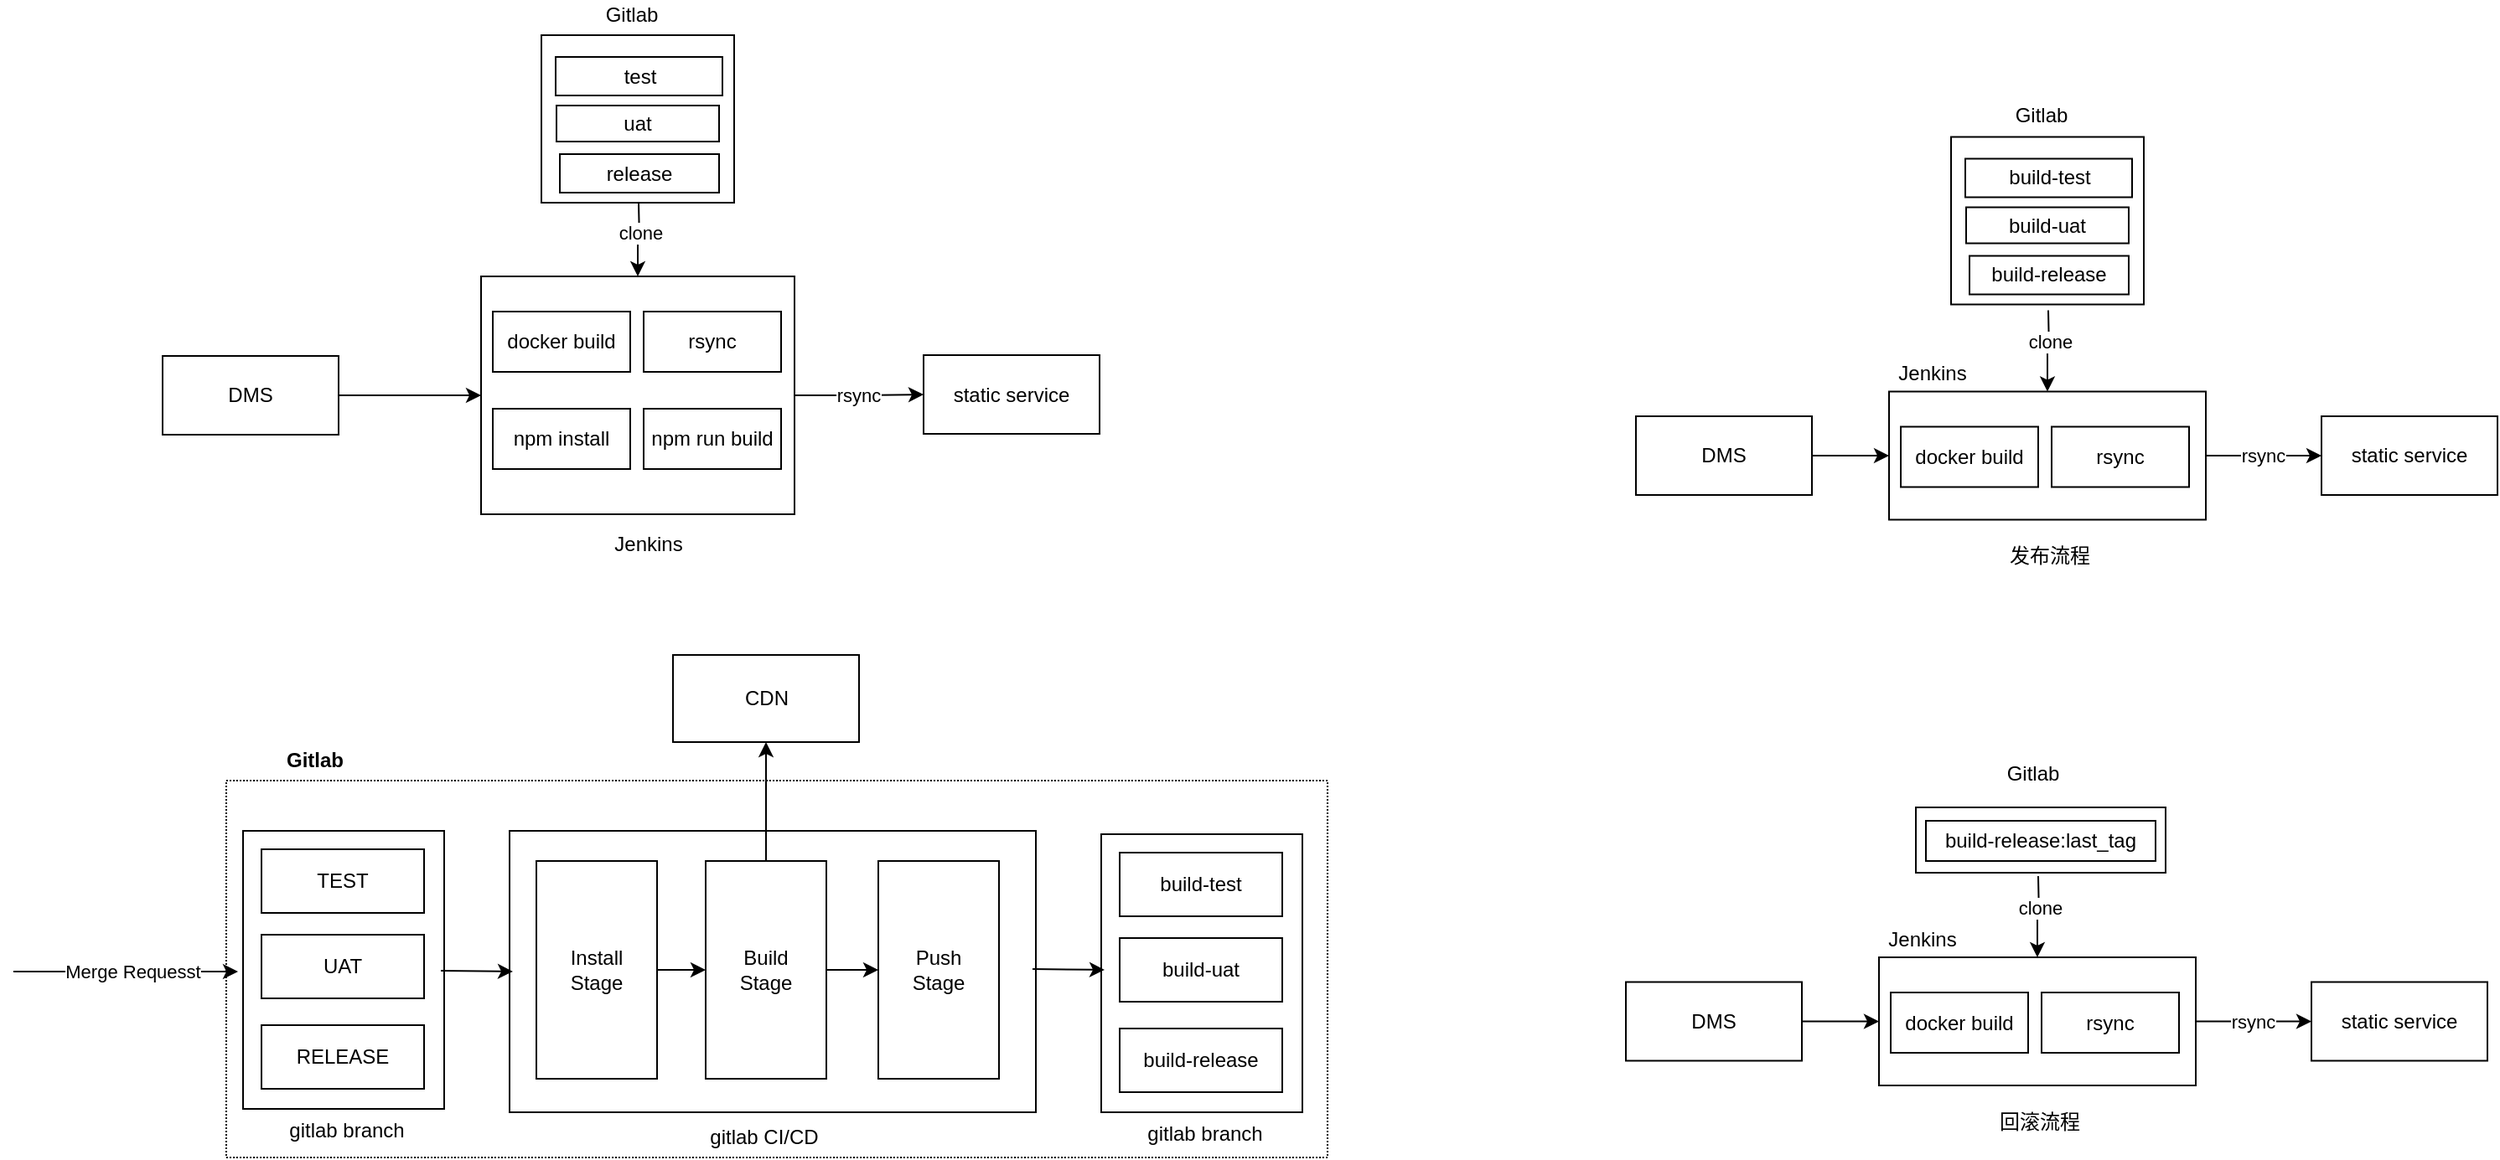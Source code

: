 <mxfile version="17.4.5" type="github">
  <diagram id="nZpZFtQKDFHWcYhi3r__" name="Page-1">
    <mxGraphModel dx="1168" dy="771" grid="0" gridSize="10" guides="1" tooltips="1" connect="1" arrows="1" fold="1" page="1" pageScale="1" pageWidth="3300" pageHeight="4681" math="0" shadow="0">
      <root>
        <mxCell id="0" />
        <mxCell id="1" parent="0" />
        <mxCell id="NL8p04oursLtepBf-e9--42" value="" style="rounded=0;whiteSpace=wrap;html=1;dashed=1;dashPattern=1 1;" vertex="1" parent="1">
          <mxGeometry x="211" y="479" width="657" height="225" as="geometry" />
        </mxCell>
        <mxCell id="NL8p04oursLtepBf-e9--30" value="" style="rounded=0;whiteSpace=wrap;html=1;" vertex="1" parent="1">
          <mxGeometry x="221" y="509" width="120" height="166" as="geometry" />
        </mxCell>
        <mxCell id="NL8p04oursLtepBf-e9--12" value="" style="edgeStyle=orthogonalEdgeStyle;rounded=0;orthogonalLoop=1;jettySize=auto;html=1;" edge="1" parent="1" target="NL8p04oursLtepBf-e9--5">
          <mxGeometry relative="1" as="geometry">
            <mxPoint x="457" y="134" as="sourcePoint" />
          </mxGeometry>
        </mxCell>
        <mxCell id="NL8p04oursLtepBf-e9--13" value="clone" style="edgeLabel;html=1;align=center;verticalAlign=middle;resizable=0;points=[];" vertex="1" connectable="0" parent="NL8p04oursLtepBf-e9--12">
          <mxGeometry x="-0.227" relative="1" as="geometry">
            <mxPoint as="offset" />
          </mxGeometry>
        </mxCell>
        <mxCell id="NL8p04oursLtepBf-e9--7" value="" style="edgeStyle=orthogonalEdgeStyle;rounded=0;orthogonalLoop=1;jettySize=auto;html=1;" edge="1" parent="1" source="NL8p04oursLtepBf-e9--4" target="NL8p04oursLtepBf-e9--5">
          <mxGeometry relative="1" as="geometry" />
        </mxCell>
        <mxCell id="NL8p04oursLtepBf-e9--4" value="DMS" style="rounded=0;whiteSpace=wrap;html=1;" vertex="1" parent="1">
          <mxGeometry x="173" y="225.5" width="105" height="47" as="geometry" />
        </mxCell>
        <mxCell id="NL8p04oursLtepBf-e9--9" value="" style="edgeStyle=orthogonalEdgeStyle;rounded=0;orthogonalLoop=1;jettySize=auto;html=1;" edge="1" parent="1" source="NL8p04oursLtepBf-e9--5" target="NL8p04oursLtepBf-e9--8">
          <mxGeometry relative="1" as="geometry" />
        </mxCell>
        <mxCell id="NL8p04oursLtepBf-e9--10" value="rsync" style="edgeLabel;html=1;align=center;verticalAlign=middle;resizable=0;points=[];" vertex="1" connectable="0" parent="NL8p04oursLtepBf-e9--9">
          <mxGeometry x="-0.014" relative="1" as="geometry">
            <mxPoint as="offset" />
          </mxGeometry>
        </mxCell>
        <mxCell id="NL8p04oursLtepBf-e9--5" value="" style="rounded=0;whiteSpace=wrap;html=1;" vertex="1" parent="1">
          <mxGeometry x="363" y="178" width="187" height="142" as="geometry" />
        </mxCell>
        <mxCell id="NL8p04oursLtepBf-e9--8" value="static service" style="rounded=0;whiteSpace=wrap;html=1;" vertex="1" parent="1">
          <mxGeometry x="627" y="225" width="105" height="47" as="geometry" />
        </mxCell>
        <mxCell id="NL8p04oursLtepBf-e9--14" value="docker build" style="rounded=0;whiteSpace=wrap;html=1;" vertex="1" parent="1">
          <mxGeometry x="370" y="199" width="82" height="36" as="geometry" />
        </mxCell>
        <mxCell id="NL8p04oursLtepBf-e9--15" value="npm install" style="rounded=0;whiteSpace=wrap;html=1;" vertex="1" parent="1">
          <mxGeometry x="370" y="257" width="82" height="36" as="geometry" />
        </mxCell>
        <mxCell id="NL8p04oursLtepBf-e9--16" value="npm run build" style="rounded=0;whiteSpace=wrap;html=1;" vertex="1" parent="1">
          <mxGeometry x="460" y="257" width="82" height="36" as="geometry" />
        </mxCell>
        <mxCell id="NL8p04oursLtepBf-e9--17" value="rsync" style="rounded=0;whiteSpace=wrap;html=1;" vertex="1" parent="1">
          <mxGeometry x="460" y="199" width="82" height="36" as="geometry" />
        </mxCell>
        <mxCell id="NL8p04oursLtepBf-e9--22" value="Jenkins" style="text;html=1;strokeColor=none;fillColor=none;align=center;verticalAlign=middle;whiteSpace=wrap;rounded=0;" vertex="1" parent="1">
          <mxGeometry x="433" y="323" width="60" height="30" as="geometry" />
        </mxCell>
        <mxCell id="NL8p04oursLtepBf-e9--23" value="" style="endArrow=classic;html=1;rounded=0;" edge="1" parent="1">
          <mxGeometry width="50" height="50" relative="1" as="geometry">
            <mxPoint x="84" y="593" as="sourcePoint" />
            <mxPoint x="218" y="593.027" as="targetPoint" />
          </mxGeometry>
        </mxCell>
        <mxCell id="NL8p04oursLtepBf-e9--32" value="Merge Requesst" style="edgeLabel;html=1;align=center;verticalAlign=middle;resizable=0;points=[];" vertex="1" connectable="0" parent="NL8p04oursLtepBf-e9--23">
          <mxGeometry x="0.05" relative="1" as="geometry">
            <mxPoint as="offset" />
          </mxGeometry>
        </mxCell>
        <mxCell id="NL8p04oursLtepBf-e9--27" value="TEST" style="rounded=0;whiteSpace=wrap;html=1;" vertex="1" parent="1">
          <mxGeometry x="232" y="520" width="97" height="38" as="geometry" />
        </mxCell>
        <mxCell id="NL8p04oursLtepBf-e9--28" value="UAT" style="rounded=0;whiteSpace=wrap;html=1;" vertex="1" parent="1">
          <mxGeometry x="232" y="571" width="97" height="38" as="geometry" />
        </mxCell>
        <mxCell id="NL8p04oursLtepBf-e9--29" value="RELEASE" style="rounded=0;whiteSpace=wrap;html=1;" vertex="1" parent="1">
          <mxGeometry x="232" y="625" width="97" height="38" as="geometry" />
        </mxCell>
        <mxCell id="NL8p04oursLtepBf-e9--33" value="" style="rounded=0;whiteSpace=wrap;html=1;" vertex="1" parent="1">
          <mxGeometry x="380" y="509" width="314" height="168" as="geometry" />
        </mxCell>
        <mxCell id="NL8p04oursLtepBf-e9--45" value="" style="edgeStyle=orthogonalEdgeStyle;rounded=0;orthogonalLoop=1;jettySize=auto;html=1;" edge="1" parent="1" source="NL8p04oursLtepBf-e9--34" target="NL8p04oursLtepBf-e9--35">
          <mxGeometry relative="1" as="geometry" />
        </mxCell>
        <mxCell id="NL8p04oursLtepBf-e9--34" value="Install&lt;br&gt;Stage" style="rounded=0;whiteSpace=wrap;html=1;" vertex="1" parent="1">
          <mxGeometry x="396" y="527" width="72" height="130" as="geometry" />
        </mxCell>
        <mxCell id="NL8p04oursLtepBf-e9--44" value="" style="edgeStyle=orthogonalEdgeStyle;rounded=0;orthogonalLoop=1;jettySize=auto;html=1;" edge="1" parent="1" source="NL8p04oursLtepBf-e9--35" target="NL8p04oursLtepBf-e9--41">
          <mxGeometry relative="1" as="geometry" />
        </mxCell>
        <mxCell id="NL8p04oursLtepBf-e9--46" value="" style="edgeStyle=orthogonalEdgeStyle;rounded=0;orthogonalLoop=1;jettySize=auto;html=1;" edge="1" parent="1" source="NL8p04oursLtepBf-e9--35" target="NL8p04oursLtepBf-e9--36">
          <mxGeometry relative="1" as="geometry" />
        </mxCell>
        <mxCell id="NL8p04oursLtepBf-e9--35" value="Build&lt;br&gt;Stage" style="rounded=0;whiteSpace=wrap;html=1;" vertex="1" parent="1">
          <mxGeometry x="497" y="527" width="72" height="130" as="geometry" />
        </mxCell>
        <mxCell id="NL8p04oursLtepBf-e9--36" value="Push&lt;br&gt;Stage" style="rounded=0;whiteSpace=wrap;html=1;" vertex="1" parent="1">
          <mxGeometry x="600" y="527" width="72" height="130" as="geometry" />
        </mxCell>
        <mxCell id="NL8p04oursLtepBf-e9--37" value="" style="rounded=0;whiteSpace=wrap;html=1;" vertex="1" parent="1">
          <mxGeometry x="733" y="511" width="120" height="166" as="geometry" />
        </mxCell>
        <mxCell id="NL8p04oursLtepBf-e9--38" value="build-test" style="rounded=0;whiteSpace=wrap;html=1;" vertex="1" parent="1">
          <mxGeometry x="744" y="522" width="97" height="38" as="geometry" />
        </mxCell>
        <mxCell id="NL8p04oursLtepBf-e9--39" value="build-uat" style="rounded=0;whiteSpace=wrap;html=1;" vertex="1" parent="1">
          <mxGeometry x="744" y="573" width="97" height="38" as="geometry" />
        </mxCell>
        <mxCell id="NL8p04oursLtepBf-e9--40" value="build-release" style="rounded=0;whiteSpace=wrap;html=1;" vertex="1" parent="1">
          <mxGeometry x="744" y="627" width="97" height="38" as="geometry" />
        </mxCell>
        <mxCell id="NL8p04oursLtepBf-e9--41" value="CDN" style="rounded=0;whiteSpace=wrap;html=1;" vertex="1" parent="1">
          <mxGeometry x="477.5" y="404" width="111" height="52" as="geometry" />
        </mxCell>
        <mxCell id="NL8p04oursLtepBf-e9--49" value="" style="endArrow=classic;html=1;rounded=0;" edge="1" parent="1">
          <mxGeometry width="50" height="50" relative="1" as="geometry">
            <mxPoint x="339" y="592.5" as="sourcePoint" />
            <mxPoint x="382" y="593" as="targetPoint" />
          </mxGeometry>
        </mxCell>
        <mxCell id="NL8p04oursLtepBf-e9--50" value="" style="endArrow=classic;html=1;rounded=0;" edge="1" parent="1">
          <mxGeometry width="50" height="50" relative="1" as="geometry">
            <mxPoint x="692" y="591.5" as="sourcePoint" />
            <mxPoint x="735" y="592" as="targetPoint" />
          </mxGeometry>
        </mxCell>
        <mxCell id="NL8p04oursLtepBf-e9--51" value="gitlab CI/CD" style="text;html=1;strokeColor=none;fillColor=none;align=center;verticalAlign=middle;whiteSpace=wrap;rounded=0;dashed=1;dashPattern=1 1;" vertex="1" parent="1">
          <mxGeometry x="481" y="683" width="102" height="17" as="geometry" />
        </mxCell>
        <mxCell id="NL8p04oursLtepBf-e9--52" value="gitlab branch" style="text;html=1;strokeColor=none;fillColor=none;align=center;verticalAlign=middle;whiteSpace=wrap;rounded=0;dashed=1;dashPattern=1 1;" vertex="1" parent="1">
          <mxGeometry x="232" y="679" width="102" height="17" as="geometry" />
        </mxCell>
        <mxCell id="NL8p04oursLtepBf-e9--53" value="gitlab branch" style="text;html=1;strokeColor=none;fillColor=none;align=center;verticalAlign=middle;whiteSpace=wrap;rounded=0;dashed=1;dashPattern=1 1;" vertex="1" parent="1">
          <mxGeometry x="744" y="681" width="102" height="17" as="geometry" />
        </mxCell>
        <mxCell id="NL8p04oursLtepBf-e9--54" value="&lt;b&gt;Gitlab&lt;/b&gt;" style="text;html=1;strokeColor=none;fillColor=none;align=center;verticalAlign=middle;whiteSpace=wrap;rounded=0;dashed=1;dashPattern=1 1;" vertex="1" parent="1">
          <mxGeometry x="213" y="458" width="102" height="17" as="geometry" />
        </mxCell>
        <mxCell id="NL8p04oursLtepBf-e9--56" value="" style="rounded=0;whiteSpace=wrap;html=1;" vertex="1" parent="1">
          <mxGeometry x="1240" y="94.75" width="115" height="100" as="geometry" />
        </mxCell>
        <mxCell id="NL8p04oursLtepBf-e9--57" value="build-test" style="rounded=0;whiteSpace=wrap;html=1;" vertex="1" parent="1">
          <mxGeometry x="1248.5" y="107.75" width="99.5" height="23" as="geometry" />
        </mxCell>
        <mxCell id="NL8p04oursLtepBf-e9--58" value="build-uat" style="rounded=0;whiteSpace=wrap;html=1;" vertex="1" parent="1">
          <mxGeometry x="1249" y="136.75" width="97" height="21.5" as="geometry" />
        </mxCell>
        <mxCell id="NL8p04oursLtepBf-e9--59" value="build-release" style="rounded=0;whiteSpace=wrap;html=1;" vertex="1" parent="1">
          <mxGeometry x="1251" y="165.75" width="95" height="23" as="geometry" />
        </mxCell>
        <mxCell id="NL8p04oursLtepBf-e9--60" value="Gitlab" style="text;html=1;strokeColor=none;fillColor=none;align=center;verticalAlign=middle;whiteSpace=wrap;rounded=0;dashed=1;dashPattern=1 1;" vertex="1" parent="1">
          <mxGeometry x="1242.5" y="73.75" width="102" height="17" as="geometry" />
        </mxCell>
        <mxCell id="NL8p04oursLtepBf-e9--62" value="" style="edgeStyle=orthogonalEdgeStyle;rounded=0;orthogonalLoop=1;jettySize=auto;html=1;" edge="1" parent="1" target="NL8p04oursLtepBf-e9--69">
          <mxGeometry relative="1" as="geometry">
            <mxPoint x="1298" y="198.25" as="sourcePoint" />
          </mxGeometry>
        </mxCell>
        <mxCell id="NL8p04oursLtepBf-e9--63" value="clone" style="edgeLabel;html=1;align=center;verticalAlign=middle;resizable=0;points=[];" vertex="1" connectable="0" parent="NL8p04oursLtepBf-e9--62">
          <mxGeometry x="-0.227" relative="1" as="geometry">
            <mxPoint as="offset" />
          </mxGeometry>
        </mxCell>
        <mxCell id="NL8p04oursLtepBf-e9--65" value="" style="edgeStyle=orthogonalEdgeStyle;rounded=0;orthogonalLoop=1;jettySize=auto;html=1;" edge="1" parent="1" source="NL8p04oursLtepBf-e9--66" target="NL8p04oursLtepBf-e9--69">
          <mxGeometry relative="1" as="geometry" />
        </mxCell>
        <mxCell id="NL8p04oursLtepBf-e9--66" value="DMS" style="rounded=0;whiteSpace=wrap;html=1;" vertex="1" parent="1">
          <mxGeometry x="1052" y="261.5" width="105" height="47" as="geometry" />
        </mxCell>
        <mxCell id="NL8p04oursLtepBf-e9--67" value="" style="edgeStyle=orthogonalEdgeStyle;rounded=0;orthogonalLoop=1;jettySize=auto;html=1;" edge="1" parent="1" source="NL8p04oursLtepBf-e9--69" target="NL8p04oursLtepBf-e9--70">
          <mxGeometry relative="1" as="geometry" />
        </mxCell>
        <mxCell id="NL8p04oursLtepBf-e9--68" value="rsync" style="edgeLabel;html=1;align=center;verticalAlign=middle;resizable=0;points=[];" vertex="1" connectable="0" parent="NL8p04oursLtepBf-e9--67">
          <mxGeometry x="-0.014" relative="1" as="geometry">
            <mxPoint as="offset" />
          </mxGeometry>
        </mxCell>
        <mxCell id="NL8p04oursLtepBf-e9--69" value="" style="rounded=0;whiteSpace=wrap;html=1;" vertex="1" parent="1">
          <mxGeometry x="1203" y="246.75" width="189" height="76.5" as="geometry" />
        </mxCell>
        <mxCell id="NL8p04oursLtepBf-e9--70" value="static service" style="rounded=0;whiteSpace=wrap;html=1;" vertex="1" parent="1">
          <mxGeometry x="1461" y="261.5" width="105" height="47" as="geometry" />
        </mxCell>
        <mxCell id="NL8p04oursLtepBf-e9--71" value="docker build" style="rounded=0;whiteSpace=wrap;html=1;" vertex="1" parent="1">
          <mxGeometry x="1210" y="267.75" width="82" height="36" as="geometry" />
        </mxCell>
        <mxCell id="NL8p04oursLtepBf-e9--74" value="rsync" style="rounded=0;whiteSpace=wrap;html=1;" vertex="1" parent="1">
          <mxGeometry x="1300" y="267.75" width="82" height="36" as="geometry" />
        </mxCell>
        <mxCell id="NL8p04oursLtepBf-e9--75" value="Jenkins" style="text;html=1;strokeColor=none;fillColor=none;align=center;verticalAlign=middle;whiteSpace=wrap;rounded=0;" vertex="1" parent="1">
          <mxGeometry x="1199" y="221.25" width="60" height="30" as="geometry" />
        </mxCell>
        <mxCell id="NL8p04oursLtepBf-e9--78" value="发布流程" style="text;html=1;strokeColor=none;fillColor=none;align=center;verticalAlign=middle;whiteSpace=wrap;rounded=0;" vertex="1" parent="1">
          <mxGeometry x="1268.5" y="330.25" width="60" height="30" as="geometry" />
        </mxCell>
        <mxCell id="NL8p04oursLtepBf-e9--79" value="" style="rounded=0;whiteSpace=wrap;html=1;" vertex="1" parent="1">
          <mxGeometry x="399" y="34" width="115" height="100" as="geometry" />
        </mxCell>
        <mxCell id="NL8p04oursLtepBf-e9--80" value="test" style="rounded=0;whiteSpace=wrap;html=1;" vertex="1" parent="1">
          <mxGeometry x="407.5" y="47" width="99.5" height="23" as="geometry" />
        </mxCell>
        <mxCell id="NL8p04oursLtepBf-e9--81" value="uat" style="rounded=0;whiteSpace=wrap;html=1;" vertex="1" parent="1">
          <mxGeometry x="408" y="76" width="97" height="21.5" as="geometry" />
        </mxCell>
        <mxCell id="NL8p04oursLtepBf-e9--82" value="release" style="rounded=0;whiteSpace=wrap;html=1;" vertex="1" parent="1">
          <mxGeometry x="410" y="105" width="95" height="23" as="geometry" />
        </mxCell>
        <mxCell id="NL8p04oursLtepBf-e9--83" value="Gitlab" style="text;html=1;strokeColor=none;fillColor=none;align=center;verticalAlign=middle;whiteSpace=wrap;rounded=0;dashed=1;dashPattern=1 1;" vertex="1" parent="1">
          <mxGeometry x="401.5" y="13" width="102" height="17" as="geometry" />
        </mxCell>
        <mxCell id="NL8p04oursLtepBf-e9--84" value="" style="rounded=0;whiteSpace=wrap;html=1;" vertex="1" parent="1">
          <mxGeometry x="1219" y="495" width="149" height="39" as="geometry" />
        </mxCell>
        <mxCell id="NL8p04oursLtepBf-e9--87" value="build-release:last_tag" style="rounded=0;whiteSpace=wrap;html=1;" vertex="1" parent="1">
          <mxGeometry x="1225" y="503" width="137" height="24" as="geometry" />
        </mxCell>
        <mxCell id="NL8p04oursLtepBf-e9--88" value="Gitlab" style="text;html=1;strokeColor=none;fillColor=none;align=center;verticalAlign=middle;whiteSpace=wrap;rounded=0;dashed=1;dashPattern=1 1;" vertex="1" parent="1">
          <mxGeometry x="1238" y="466" width="102" height="17" as="geometry" />
        </mxCell>
        <mxCell id="NL8p04oursLtepBf-e9--89" value="" style="edgeStyle=orthogonalEdgeStyle;rounded=0;orthogonalLoop=1;jettySize=auto;html=1;" edge="1" parent="1" target="NL8p04oursLtepBf-e9--95">
          <mxGeometry relative="1" as="geometry">
            <mxPoint x="1292" y="536" as="sourcePoint" />
          </mxGeometry>
        </mxCell>
        <mxCell id="NL8p04oursLtepBf-e9--90" value="clone" style="edgeLabel;html=1;align=center;verticalAlign=middle;resizable=0;points=[];" vertex="1" connectable="0" parent="NL8p04oursLtepBf-e9--89">
          <mxGeometry x="-0.227" relative="1" as="geometry">
            <mxPoint as="offset" />
          </mxGeometry>
        </mxCell>
        <mxCell id="NL8p04oursLtepBf-e9--91" value="" style="edgeStyle=orthogonalEdgeStyle;rounded=0;orthogonalLoop=1;jettySize=auto;html=1;" edge="1" parent="1" source="NL8p04oursLtepBf-e9--92" target="NL8p04oursLtepBf-e9--95">
          <mxGeometry relative="1" as="geometry" />
        </mxCell>
        <mxCell id="NL8p04oursLtepBf-e9--92" value="DMS" style="rounded=0;whiteSpace=wrap;html=1;" vertex="1" parent="1">
          <mxGeometry x="1046" y="599.25" width="105" height="47" as="geometry" />
        </mxCell>
        <mxCell id="NL8p04oursLtepBf-e9--93" value="" style="edgeStyle=orthogonalEdgeStyle;rounded=0;orthogonalLoop=1;jettySize=auto;html=1;" edge="1" parent="1" source="NL8p04oursLtepBf-e9--95" target="NL8p04oursLtepBf-e9--96">
          <mxGeometry relative="1" as="geometry" />
        </mxCell>
        <mxCell id="NL8p04oursLtepBf-e9--94" value="rsync" style="edgeLabel;html=1;align=center;verticalAlign=middle;resizable=0;points=[];" vertex="1" connectable="0" parent="NL8p04oursLtepBf-e9--93">
          <mxGeometry x="-0.014" relative="1" as="geometry">
            <mxPoint as="offset" />
          </mxGeometry>
        </mxCell>
        <mxCell id="NL8p04oursLtepBf-e9--95" value="" style="rounded=0;whiteSpace=wrap;html=1;" vertex="1" parent="1">
          <mxGeometry x="1197" y="584.5" width="189" height="76.5" as="geometry" />
        </mxCell>
        <mxCell id="NL8p04oursLtepBf-e9--96" value="static service" style="rounded=0;whiteSpace=wrap;html=1;" vertex="1" parent="1">
          <mxGeometry x="1455" y="599.25" width="105" height="47" as="geometry" />
        </mxCell>
        <mxCell id="NL8p04oursLtepBf-e9--97" value="docker build" style="rounded=0;whiteSpace=wrap;html=1;" vertex="1" parent="1">
          <mxGeometry x="1204" y="605.5" width="82" height="36" as="geometry" />
        </mxCell>
        <mxCell id="NL8p04oursLtepBf-e9--98" value="rsync" style="rounded=0;whiteSpace=wrap;html=1;" vertex="1" parent="1">
          <mxGeometry x="1294" y="605.5" width="82" height="36" as="geometry" />
        </mxCell>
        <mxCell id="NL8p04oursLtepBf-e9--99" value="Jenkins" style="text;html=1;strokeColor=none;fillColor=none;align=center;verticalAlign=middle;whiteSpace=wrap;rounded=0;" vertex="1" parent="1">
          <mxGeometry x="1193" y="559" width="60" height="30" as="geometry" />
        </mxCell>
        <mxCell id="NL8p04oursLtepBf-e9--100" value="回滚流程" style="text;html=1;strokeColor=none;fillColor=none;align=center;verticalAlign=middle;whiteSpace=wrap;rounded=0;" vertex="1" parent="1">
          <mxGeometry x="1262.5" y="668" width="60" height="30" as="geometry" />
        </mxCell>
      </root>
    </mxGraphModel>
  </diagram>
</mxfile>
